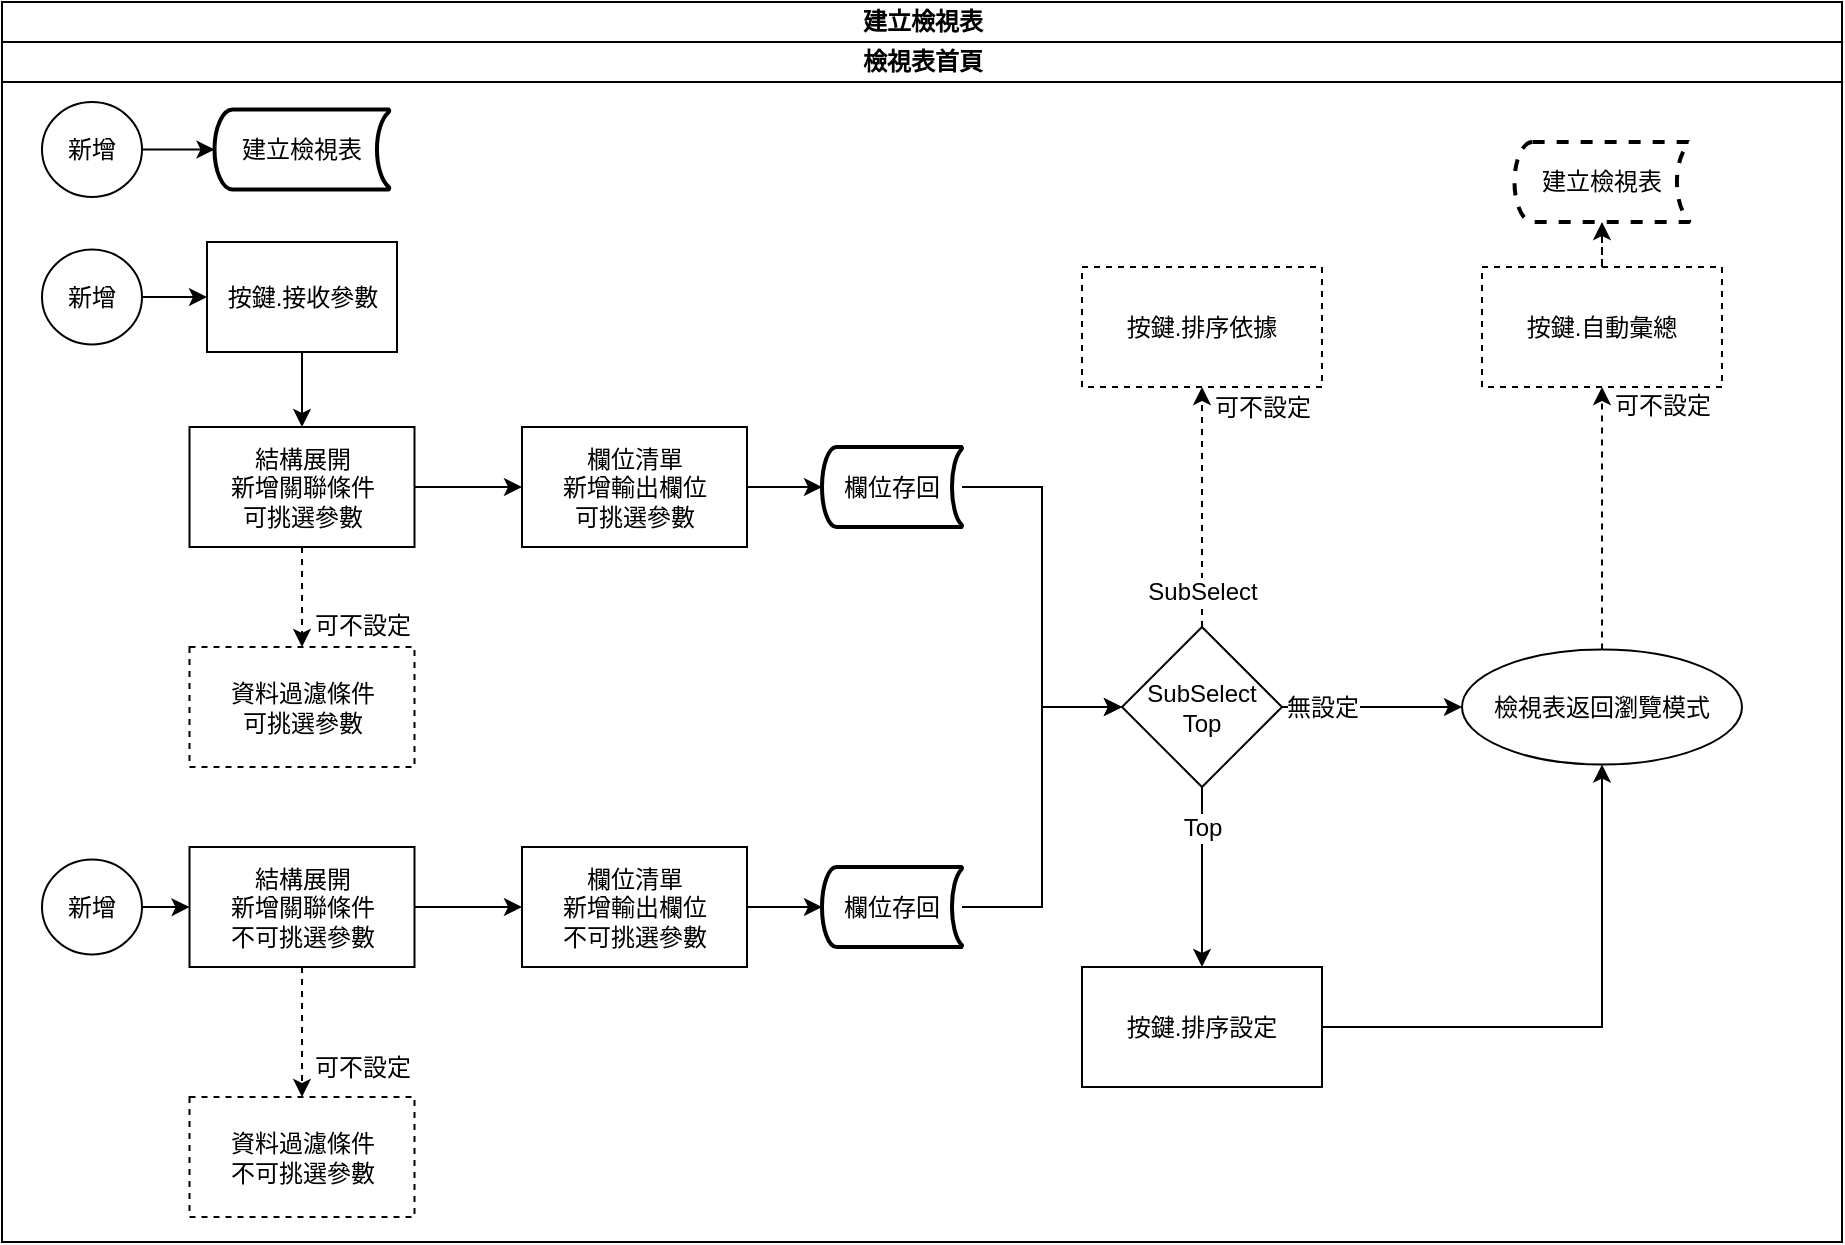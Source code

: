 <mxfile version="13.6.2" type="device" pages="3"><diagram name="Page-1" id="c7488fd3-1785-93aa-aadb-54a6760d102a"><mxGraphModel dx="1094" dy="1664" grid="1" gridSize="10" guides="1" tooltips="1" connect="1" arrows="1" fold="1" page="1" pageScale="1" pageWidth="1100" pageHeight="850" background="#ffffff" math="0" shadow="0"><root><mxCell id="0"/><mxCell id="1" parent="0"/><mxCell id="IkgDadgHUtl-bOGJqthO-1" value="建立檢視表" style="swimlane;html=1;childLayout=stackLayout;resizeParent=1;resizeParentMax=0;startSize=20;fontSize=12;" vertex="1" parent="1"><mxGeometry x="250" y="-240" width="920" height="620" as="geometry"/></mxCell><mxCell id="IkgDadgHUtl-bOGJqthO-5" value="檢視表首頁" style="swimlane;html=1;startSize=20;" vertex="1" parent="IkgDadgHUtl-bOGJqthO-1"><mxGeometry y="20" width="920" height="600" as="geometry"/></mxCell><mxCell id="IkgDadgHUtl-bOGJqthO-7" value="新增" style="ellipse;whiteSpace=wrap;html=1;" vertex="1" parent="IkgDadgHUtl-bOGJqthO-5"><mxGeometry x="20" y="103.75" width="50" height="47.5" as="geometry"/></mxCell><mxCell id="IkgDadgHUtl-bOGJqthO-10" value="" style="edgeStyle=orthogonalEdgeStyle;rounded=0;orthogonalLoop=1;jettySize=auto;html=1;fontSize=12;" edge="1" parent="IkgDadgHUtl-bOGJqthO-5" source="IkgDadgHUtl-bOGJqthO-7" target="IkgDadgHUtl-bOGJqthO-9"><mxGeometry relative="1" as="geometry"/></mxCell><mxCell id="IkgDadgHUtl-bOGJqthO-172" value="新增" style="ellipse;whiteSpace=wrap;html=1;" vertex="1" parent="IkgDadgHUtl-bOGJqthO-5"><mxGeometry x="20" y="30" width="50" height="47.5" as="geometry"/></mxCell><mxCell id="IkgDadgHUtl-bOGJqthO-43" value="&lt;span&gt;資料過濾條件&lt;br&gt;可挑選參數&lt;br&gt;&lt;/span&gt;" style="whiteSpace=wrap;html=1;dashed=1;" vertex="1" parent="IkgDadgHUtl-bOGJqthO-5"><mxGeometry x="93.75" y="302.5" width="112.5" height="60" as="geometry"/></mxCell><mxCell id="IkgDadgHUtl-bOGJqthO-9" value="按鍵.接收參數" style="whiteSpace=wrap;html=1;" vertex="1" parent="IkgDadgHUtl-bOGJqthO-5"><mxGeometry x="102.5" y="100" width="95" height="55" as="geometry"/></mxCell><mxCell id="IkgDadgHUtl-bOGJqthO-20" value="" style="edgeStyle=orthogonalEdgeStyle;rounded=0;orthogonalLoop=1;jettySize=auto;html=1;fontSize=12;entryX=0.5;entryY=0;entryDx=0;entryDy=0;" edge="1" parent="IkgDadgHUtl-bOGJqthO-5" source="IkgDadgHUtl-bOGJqthO-9" target="IkgDadgHUtl-bOGJqthO-21"><mxGeometry relative="1" as="geometry"><mxPoint x="150" y="192.5" as="targetPoint"/></mxGeometry></mxCell><mxCell id="IkgDadgHUtl-bOGJqthO-21" value="&lt;span&gt;結構展開&lt;/span&gt;&lt;br&gt;&lt;span&gt;新增關聯條件&lt;br&gt;可挑選參數&lt;br&gt;&lt;/span&gt;" style="whiteSpace=wrap;html=1;" vertex="1" parent="IkgDadgHUtl-bOGJqthO-5"><mxGeometry x="93.75" y="192.5" width="112.5" height="60" as="geometry"/></mxCell><mxCell id="IkgDadgHUtl-bOGJqthO-44" value="" style="edgeStyle=orthogonalEdgeStyle;rounded=0;orthogonalLoop=1;jettySize=auto;html=1;fontSize=12;dashed=1;" edge="1" parent="IkgDadgHUtl-bOGJqthO-5" source="IkgDadgHUtl-bOGJqthO-21" target="IkgDadgHUtl-bOGJqthO-43"><mxGeometry relative="1" as="geometry"/></mxCell><mxCell id="IkgDadgHUtl-bOGJqthO-45" value="可不設定" style="edgeLabel;html=1;align=center;verticalAlign=middle;resizable=0;points=[];fontSize=12;" vertex="1" connectable="0" parent="IkgDadgHUtl-bOGJqthO-44"><mxGeometry x="-0.373" relative="1" as="geometry"><mxPoint x="30" y="24" as="offset"/></mxGeometry></mxCell><mxCell id="IkgDadgHUtl-bOGJqthO-47" value="" style="edgeStyle=orthogonalEdgeStyle;rounded=0;orthogonalLoop=1;jettySize=auto;html=1;fontSize=12;" edge="1" parent="IkgDadgHUtl-bOGJqthO-5" source="IkgDadgHUtl-bOGJqthO-21" target="IkgDadgHUtl-bOGJqthO-46"><mxGeometry relative="1" as="geometry"/></mxCell><mxCell id="IkgDadgHUtl-bOGJqthO-64" value="&lt;span&gt;結構展開&lt;/span&gt;&lt;br&gt;&lt;span&gt;新增關聯條件&lt;br&gt;不可挑選參數&lt;br&gt;&lt;/span&gt;" style="whiteSpace=wrap;html=1;" vertex="1" parent="IkgDadgHUtl-bOGJqthO-5"><mxGeometry x="93.75" y="402.5" width="112.5" height="60" as="geometry"/></mxCell><mxCell id="IkgDadgHUtl-bOGJqthO-59" value="新增" style="ellipse;whiteSpace=wrap;html=1;" vertex="1" parent="IkgDadgHUtl-bOGJqthO-5"><mxGeometry x="20" y="408.75" width="50" height="47.5" as="geometry"/></mxCell><mxCell id="IkgDadgHUtl-bOGJqthO-61" value="&lt;span&gt;資料過濾條件&lt;br&gt;不可挑選參數&lt;br&gt;&lt;/span&gt;" style="whiteSpace=wrap;html=1;dashed=1;" vertex="1" parent="IkgDadgHUtl-bOGJqthO-5"><mxGeometry x="93.75" y="527.5" width="112.5" height="60" as="geometry"/></mxCell><mxCell id="IkgDadgHUtl-bOGJqthO-50" value="" style="edgeStyle=orthogonalEdgeStyle;rounded=0;orthogonalLoop=1;jettySize=auto;html=1;fontSize=12;entryX=0;entryY=0.5;entryDx=0;entryDy=0;entryPerimeter=0;" edge="1" parent="IkgDadgHUtl-bOGJqthO-5" source="IkgDadgHUtl-bOGJqthO-46" target="IkgDadgHUtl-bOGJqthO-48"><mxGeometry relative="1" as="geometry"><mxPoint x="410" y="222.5" as="targetPoint"/></mxGeometry></mxCell><mxCell id="IkgDadgHUtl-bOGJqthO-54" value="" style="edgeStyle=orthogonalEdgeStyle;rounded=0;orthogonalLoop=1;jettySize=auto;html=1;fontSize=12;entryX=0;entryY=0.5;entryDx=0;entryDy=0;" edge="1" parent="IkgDadgHUtl-bOGJqthO-5" source="IkgDadgHUtl-bOGJqthO-48" target="IkgDadgHUtl-bOGJqthO-53"><mxGeometry relative="1" as="geometry"/></mxCell><mxCell id="IkgDadgHUtl-bOGJqthO-71" value="" style="edgeStyle=orthogonalEdgeStyle;rounded=0;orthogonalLoop=1;jettySize=auto;html=1;fontSize=12;entryX=0;entryY=0.5;entryDx=0;entryDy=0;" edge="1" parent="IkgDadgHUtl-bOGJqthO-5" source="IkgDadgHUtl-bOGJqthO-70" target="IkgDadgHUtl-bOGJqthO-53"><mxGeometry relative="1" as="geometry"><mxPoint x="520" y="432.5" as="targetPoint"/></mxGeometry></mxCell><mxCell id="IkgDadgHUtl-bOGJqthO-69" value="" style="edgeStyle=orthogonalEdgeStyle;rounded=0;orthogonalLoop=1;jettySize=auto;html=1;fontSize=12;entryX=0;entryY=0.5;entryDx=0;entryDy=0;entryPerimeter=0;" edge="1" parent="IkgDadgHUtl-bOGJqthO-5" source="IkgDadgHUtl-bOGJqthO-68" target="IkgDadgHUtl-bOGJqthO-70"><mxGeometry relative="1" as="geometry"><mxPoint x="1080" y="222.5" as="targetPoint"/></mxGeometry></mxCell><mxCell id="IkgDadgHUtl-bOGJqthO-67" value="" style="edgeStyle=orthogonalEdgeStyle;rounded=0;orthogonalLoop=1;jettySize=auto;html=1;fontSize=12;" edge="1" parent="IkgDadgHUtl-bOGJqthO-5" source="IkgDadgHUtl-bOGJqthO-64" target="IkgDadgHUtl-bOGJqthO-68"><mxGeometry relative="1" as="geometry"/></mxCell><mxCell id="IkgDadgHUtl-bOGJqthO-60" value="" style="edgeStyle=orthogonalEdgeStyle;rounded=0;orthogonalLoop=1;jettySize=auto;html=1;fontSize=12;entryX=0;entryY=0.5;entryDx=0;entryDy=0;" edge="1" parent="IkgDadgHUtl-bOGJqthO-5" source="IkgDadgHUtl-bOGJqthO-59" target="IkgDadgHUtl-bOGJqthO-64"><mxGeometry relative="1" as="geometry"><mxPoint x="772.5" y="127.5" as="targetPoint"/></mxGeometry></mxCell><mxCell id="IkgDadgHUtl-bOGJqthO-65" value="" style="edgeStyle=orthogonalEdgeStyle;rounded=0;orthogonalLoop=1;jettySize=auto;html=1;fontSize=12;dashed=1;" edge="1" parent="IkgDadgHUtl-bOGJqthO-5" source="IkgDadgHUtl-bOGJqthO-64" target="IkgDadgHUtl-bOGJqthO-61"><mxGeometry relative="1" as="geometry"/></mxCell><mxCell id="IkgDadgHUtl-bOGJqthO-66" value="可不設定" style="edgeLabel;html=1;align=center;verticalAlign=middle;resizable=0;points=[];fontSize=12;" vertex="1" connectable="0" parent="IkgDadgHUtl-bOGJqthO-65"><mxGeometry x="-0.373" relative="1" as="geometry"><mxPoint x="30" y="30" as="offset"/></mxGeometry></mxCell><mxCell id="IkgDadgHUtl-bOGJqthO-122" value="" style="edgeStyle=orthogonalEdgeStyle;rounded=0;orthogonalLoop=1;jettySize=auto;html=1;fontSize=12;dashed=1;" edge="1" parent="IkgDadgHUtl-bOGJqthO-5" source="IkgDadgHUtl-bOGJqthO-53" target="IkgDadgHUtl-bOGJqthO-121"><mxGeometry relative="1" as="geometry"/></mxCell><mxCell id="IkgDadgHUtl-bOGJqthO-123" value="SubSelect" style="edgeLabel;html=1;align=center;verticalAlign=middle;resizable=0;points=[];fontSize=12;" vertex="1" connectable="0" parent="IkgDadgHUtl-bOGJqthO-122"><mxGeometry x="-0.7" relative="1" as="geometry"><mxPoint as="offset"/></mxGeometry></mxCell><mxCell id="IkgDadgHUtl-bOGJqthO-134" value="可不設定" style="edgeLabel;html=1;align=center;verticalAlign=middle;resizable=0;points=[];fontSize=12;" vertex="1" connectable="0" parent="IkgDadgHUtl-bOGJqthO-122"><mxGeometry x="0.667" y="-4" relative="1" as="geometry"><mxPoint x="26" y="-10" as="offset"/></mxGeometry></mxCell><mxCell id="IkgDadgHUtl-bOGJqthO-130" value="" style="edgeStyle=orthogonalEdgeStyle;rounded=0;orthogonalLoop=1;jettySize=auto;html=1;fontSize=12;entryX=0;entryY=0.5;entryDx=0;entryDy=0;" edge="1" parent="IkgDadgHUtl-bOGJqthO-5" source="IkgDadgHUtl-bOGJqthO-53" target="IkgDadgHUtl-bOGJqthO-114"><mxGeometry relative="1" as="geometry"><mxPoint x="700" y="338.5" as="targetPoint"/></mxGeometry></mxCell><mxCell id="IkgDadgHUtl-bOGJqthO-131" value="無設定" style="edgeLabel;html=1;align=center;verticalAlign=middle;resizable=0;points=[];fontSize=12;" vertex="1" connectable="0" parent="IkgDadgHUtl-bOGJqthO-130"><mxGeometry x="-0.673" y="-2" relative="1" as="geometry"><mxPoint x="5.14" y="-2" as="offset"/></mxGeometry></mxCell><mxCell id="IkgDadgHUtl-bOGJqthO-133" value="" style="edgeStyle=orthogonalEdgeStyle;rounded=0;orthogonalLoop=1;jettySize=auto;html=1;fontSize=12;dashed=1;" edge="1" parent="IkgDadgHUtl-bOGJqthO-5" source="IkgDadgHUtl-bOGJqthO-114" target="IkgDadgHUtl-bOGJqthO-132"><mxGeometry relative="1" as="geometry"/></mxCell><mxCell id="IkgDadgHUtl-bOGJqthO-135" value="可不設定" style="edgeLabel;html=1;align=center;verticalAlign=middle;resizable=0;points=[];fontSize=12;" vertex="1" connectable="0" parent="IkgDadgHUtl-bOGJqthO-133"><mxGeometry x="0.726" y="-3" relative="1" as="geometry"><mxPoint x="27" y="-8.25" as="offset"/></mxGeometry></mxCell><mxCell id="IkgDadgHUtl-bOGJqthO-173" value="建立檢視表" style="strokeWidth=2;html=1;shape=mxgraph.flowchart.stored_data;whiteSpace=wrap;fontSize=12;" vertex="1" parent="IkgDadgHUtl-bOGJqthO-5"><mxGeometry x="106.25" y="33.75" width="87.5" height="40" as="geometry"/></mxCell><mxCell id="IkgDadgHUtl-bOGJqthO-132" value="按鍵.自動彙總" style="whiteSpace=wrap;html=1;strokeWidth=1;dashed=1;" vertex="1" parent="IkgDadgHUtl-bOGJqthO-5"><mxGeometry x="740" y="112.5" width="120" height="60" as="geometry"/></mxCell><mxCell id="IkgDadgHUtl-bOGJqthO-114" value="檢視表返回瀏覽模式" style="ellipse;whiteSpace=wrap;html=1;align=center;newEdgeStyle={&quot;edgeStyle&quot;:&quot;entityRelationEdgeStyle&quot;,&quot;startArrow&quot;:&quot;none&quot;,&quot;endArrow&quot;:&quot;none&quot;,&quot;segment&quot;:10,&quot;curved&quot;:1};treeFolding=1;treeMoving=1;strokeWidth=1;fontSize=12;" vertex="1" parent="IkgDadgHUtl-bOGJqthO-5"><mxGeometry x="730" y="303.75" width="140" height="57.5" as="geometry"/></mxCell><mxCell id="IkgDadgHUtl-bOGJqthO-121" value="按鍵.排序依據" style="whiteSpace=wrap;html=1;strokeWidth=1;dashed=1;" vertex="1" parent="IkgDadgHUtl-bOGJqthO-5"><mxGeometry x="540" y="112.5" width="120" height="60" as="geometry"/></mxCell><mxCell id="IkgDadgHUtl-bOGJqthO-53" value="SubSelect&lt;br&gt;Top" style="rhombus;whiteSpace=wrap;html=1;strokeWidth=1;" vertex="1" parent="IkgDadgHUtl-bOGJqthO-5"><mxGeometry x="560" y="292.5" width="80" height="80" as="geometry"/></mxCell><mxCell id="IkgDadgHUtl-bOGJqthO-48" value="欄位存回" style="strokeWidth=2;html=1;shape=mxgraph.flowchart.stored_data;whiteSpace=wrap;fontSize=12;" vertex="1" parent="IkgDadgHUtl-bOGJqthO-5"><mxGeometry x="410" y="202.5" width="70" height="40" as="geometry"/></mxCell><mxCell id="IkgDadgHUtl-bOGJqthO-46" value="&lt;span&gt;欄位清單&lt;br&gt;新增輸出欄位&lt;br&gt;可挑選參數&lt;br&gt;&lt;/span&gt;" style="whiteSpace=wrap;html=1;" vertex="1" parent="IkgDadgHUtl-bOGJqthO-5"><mxGeometry x="260" y="192.5" width="112.5" height="60" as="geometry"/></mxCell><mxCell id="IkgDadgHUtl-bOGJqthO-68" value="&lt;span&gt;欄位清單&lt;br&gt;新增輸出欄位&lt;br&gt;不可挑選參數&lt;br&gt;&lt;/span&gt;" style="whiteSpace=wrap;html=1;" vertex="1" parent="IkgDadgHUtl-bOGJqthO-5"><mxGeometry x="260" y="402.5" width="112.5" height="60" as="geometry"/></mxCell><mxCell id="IkgDadgHUtl-bOGJqthO-70" value="欄位存回" style="strokeWidth=2;html=1;shape=mxgraph.flowchart.stored_data;whiteSpace=wrap;fontSize=12;" vertex="1" parent="IkgDadgHUtl-bOGJqthO-5"><mxGeometry x="410" y="412.5" width="70" height="40" as="geometry"/></mxCell><mxCell id="IkgDadgHUtl-bOGJqthO-175" value="" style="edgeStyle=orthogonalEdgeStyle;rounded=0;orthogonalLoop=1;jettySize=auto;html=1;fontSize=12;entryX=0;entryY=0.5;entryDx=0;entryDy=0;entryPerimeter=0;" edge="1" parent="IkgDadgHUtl-bOGJqthO-5" source="IkgDadgHUtl-bOGJqthO-172" target="IkgDadgHUtl-bOGJqthO-173"><mxGeometry relative="1" as="geometry"><mxPoint x="100" y="54" as="targetPoint"/></mxGeometry></mxCell><mxCell id="IkgDadgHUtl-bOGJqthO-180" value="" style="edgeStyle=orthogonalEdgeStyle;rounded=0;orthogonalLoop=1;jettySize=auto;html=1;fontSize=12;entryX=0.5;entryY=1;entryDx=0;entryDy=0;entryPerimeter=0;dashed=1;" edge="1" parent="IkgDadgHUtl-bOGJqthO-5" source="IkgDadgHUtl-bOGJqthO-132" target="IkgDadgHUtl-bOGJqthO-176"><mxGeometry relative="1" as="geometry"><mxPoint x="800" y="42.5" as="targetPoint"/></mxGeometry></mxCell><mxCell id="IkgDadgHUtl-bOGJqthO-176" value="建立檢視表" style="strokeWidth=2;html=1;shape=mxgraph.flowchart.stored_data;whiteSpace=wrap;fontSize=12;dashed=1;" vertex="1" parent="IkgDadgHUtl-bOGJqthO-5"><mxGeometry x="756.25" y="50" width="87.5" height="40" as="geometry"/></mxCell><mxCell id="IkgDadgHUtl-bOGJqthO-128" value="" style="edgeStyle=orthogonalEdgeStyle;rounded=0;orthogonalLoop=1;jettySize=auto;html=1;fontSize=12;entryX=0.5;entryY=1;entryDx=0;entryDy=0;" edge="1" parent="1" source="IkgDadgHUtl-bOGJqthO-124" target="IkgDadgHUtl-bOGJqthO-114"><mxGeometry relative="1" as="geometry"><mxPoint x="990" y="272.5" as="targetPoint"/></mxGeometry></mxCell><mxCell id="IkgDadgHUtl-bOGJqthO-124" value="按鍵.排序設定" style="whiteSpace=wrap;html=1;strokeWidth=1;" vertex="1" parent="1"><mxGeometry x="790" y="242.5" width="120" height="60" as="geometry"/></mxCell><mxCell id="IkgDadgHUtl-bOGJqthO-125" value="" style="edgeStyle=orthogonalEdgeStyle;rounded=0;orthogonalLoop=1;jettySize=auto;html=1;fontSize=12;" edge="1" parent="1" source="IkgDadgHUtl-bOGJqthO-53" target="IkgDadgHUtl-bOGJqthO-124"><mxGeometry relative="1" as="geometry"/></mxCell><mxCell id="IkgDadgHUtl-bOGJqthO-126" value="Top" style="edgeLabel;html=1;align=center;verticalAlign=middle;resizable=0;points=[];fontSize=12;" vertex="1" connectable="0" parent="IkgDadgHUtl-bOGJqthO-125"><mxGeometry x="-0.778" y="-1" relative="1" as="geometry"><mxPoint x="1" y="10" as="offset"/></mxGeometry></mxCell></root></mxGraphModel></diagram><diagram name="Copy of Page-1" id="rqEk7TEs0SILl3xn5KWA"><mxGraphModel dx="1094" dy="1664" grid="1" gridSize="10" guides="1" tooltips="1" connect="1" arrows="1" fold="1" page="1" pageScale="1" pageWidth="1100" pageHeight="850" background="#ffffff" math="0" shadow="0"><root><mxCell id="s8orCZ68Py7ZyjdmnD9f-0"/><mxCell id="s8orCZ68Py7ZyjdmnD9f-1" parent="s8orCZ68Py7ZyjdmnD9f-0"/><mxCell id="s8orCZ68Py7ZyjdmnD9f-2" value="建立檢視表" style="swimlane;html=1;childLayout=stackLayout;resizeParent=1;resizeParentMax=0;startSize=20;fontSize=12;" vertex="1" parent="s8orCZ68Py7ZyjdmnD9f-1"><mxGeometry x="60" y="-660" width="1030" height="600" as="geometry"/></mxCell><mxCell id="s8orCZ68Py7ZyjdmnD9f-3" value="檢視表首頁" style="swimlane;html=1;startSize=20;" vertex="1" parent="s8orCZ68Py7ZyjdmnD9f-2"><mxGeometry y="20" width="1030" height="580" as="geometry"/></mxCell><mxCell id="s8orCZ68Py7ZyjdmnD9f-5" value="" style="edgeStyle=orthogonalEdgeStyle;rounded=0;orthogonalLoop=1;jettySize=auto;html=1;fontSize=12;" edge="1" parent="s8orCZ68Py7ZyjdmnD9f-3" source="s8orCZ68Py7ZyjdmnD9f-4" target="s8orCZ68Py7ZyjdmnD9f-8"><mxGeometry relative="1" as="geometry"/></mxCell><mxCell id="s8orCZ68Py7ZyjdmnD9f-6" value="新增" style="ellipse;whiteSpace=wrap;html=1;" vertex="1" parent="s8orCZ68Py7ZyjdmnD9f-3"><mxGeometry x="20" y="30" width="50" height="47.5" as="geometry"/></mxCell><mxCell id="s8orCZ68Py7ZyjdmnD9f-9" value="" style="edgeStyle=orthogonalEdgeStyle;rounded=0;orthogonalLoop=1;jettySize=auto;html=1;fontSize=12;entryX=0;entryY=0.5;entryDx=0;entryDy=0;exitX=1;exitY=0.5;exitDx=0;exitDy=0;" edge="1" parent="s8orCZ68Py7ZyjdmnD9f-3" source="s8orCZ68Py7ZyjdmnD9f-48" target="s8orCZ68Py7ZyjdmnD9f-10"><mxGeometry relative="1" as="geometry"><mxPoint x="346" y="90" as="sourcePoint"/><mxPoint x="346.25" y="192.5" as="targetPoint"/></mxGeometry></mxCell><mxCell id="s8orCZ68Py7ZyjdmnD9f-52" value="有建立" style="edgeLabel;html=1;align=center;verticalAlign=middle;resizable=0;points=[];fontSize=12;" vertex="1" connectable="0" parent="s8orCZ68Py7ZyjdmnD9f-9"><mxGeometry x="-0.268" y="-4" relative="1" as="geometry"><mxPoint x="-4.23" y="-6.5" as="offset"/></mxGeometry></mxCell><mxCell id="s8orCZ68Py7ZyjdmnD9f-4" value="新增" style="ellipse;whiteSpace=wrap;html=1;" vertex="1" parent="s8orCZ68Py7ZyjdmnD9f-3"><mxGeometry x="20" y="115" width="50" height="47.5" as="geometry"/></mxCell><mxCell id="s8orCZ68Py7ZyjdmnD9f-8" value="按鍵.接收參數" style="whiteSpace=wrap;html=1;" vertex="1" parent="s8orCZ68Py7ZyjdmnD9f-3"><mxGeometry x="106.25" y="111.25" width="95" height="55" as="geometry"/></mxCell><mxCell id="s8orCZ68Py7ZyjdmnD9f-48" value="建立&lt;br&gt;接收參數" style="rhombus;whiteSpace=wrap;html=1;" vertex="1" parent="s8orCZ68Py7ZyjdmnD9f-3"><mxGeometry x="113.75" y="192.5" width="80" height="80" as="geometry"/></mxCell><mxCell id="s8orCZ68Py7ZyjdmnD9f-19" value="" style="edgeStyle=orthogonalEdgeStyle;rounded=0;orthogonalLoop=1;jettySize=auto;html=1;fontSize=12;entryX=0;entryY=0.5;entryDx=0;entryDy=0;" edge="1" parent="s8orCZ68Py7ZyjdmnD9f-3" source="s8orCZ68Py7ZyjdmnD9f-40" target="s8orCZ68Py7ZyjdmnD9f-36"><mxGeometry relative="1" as="geometry"><mxPoint x="676.25" y="432.5" as="targetPoint"/></mxGeometry></mxCell><mxCell id="s8orCZ68Py7ZyjdmnD9f-20" value="" style="edgeStyle=orthogonalEdgeStyle;rounded=0;orthogonalLoop=1;jettySize=auto;html=1;fontSize=12;entryX=0;entryY=0.5;entryDx=0;entryDy=0;entryPerimeter=0;" edge="1" parent="s8orCZ68Py7ZyjdmnD9f-3" source="s8orCZ68Py7ZyjdmnD9f-39" target="s8orCZ68Py7ZyjdmnD9f-40"><mxGeometry relative="1" as="geometry"><mxPoint x="1236.25" y="222.5" as="targetPoint"/></mxGeometry></mxCell><mxCell id="s8orCZ68Py7ZyjdmnD9f-21" value="" style="edgeStyle=orthogonalEdgeStyle;rounded=0;orthogonalLoop=1;jettySize=auto;html=1;fontSize=12;" edge="1" parent="s8orCZ68Py7ZyjdmnD9f-3" source="s8orCZ68Py7ZyjdmnD9f-14" target="s8orCZ68Py7ZyjdmnD9f-39"><mxGeometry relative="1" as="geometry"/></mxCell><mxCell id="s8orCZ68Py7ZyjdmnD9f-23" value="" style="edgeStyle=orthogonalEdgeStyle;rounded=0;orthogonalLoop=1;jettySize=auto;html=1;fontSize=12;dashed=1;" edge="1" parent="s8orCZ68Py7ZyjdmnD9f-3" source="s8orCZ68Py7ZyjdmnD9f-14" target="s8orCZ68Py7ZyjdmnD9f-16"><mxGeometry relative="1" as="geometry"/></mxCell><mxCell id="s8orCZ68Py7ZyjdmnD9f-24" value="可不設定" style="edgeLabel;html=1;align=center;verticalAlign=middle;resizable=0;points=[];fontSize=12;" vertex="1" connectable="0" parent="s8orCZ68Py7ZyjdmnD9f-23"><mxGeometry x="-0.373" relative="1" as="geometry"><mxPoint x="33.75" y="14.17" as="offset"/></mxGeometry></mxCell><mxCell id="s8orCZ68Py7ZyjdmnD9f-11" value="" style="edgeStyle=orthogonalEdgeStyle;rounded=0;orthogonalLoop=1;jettySize=auto;html=1;fontSize=12;dashed=1;" edge="1" parent="s8orCZ68Py7ZyjdmnD9f-3" source="s8orCZ68Py7ZyjdmnD9f-10" target="s8orCZ68Py7ZyjdmnD9f-7"><mxGeometry relative="1" as="geometry"/></mxCell><mxCell id="s8orCZ68Py7ZyjdmnD9f-12" value="可不設定" style="edgeLabel;html=1;align=center;verticalAlign=middle;resizable=0;points=[];fontSize=12;" vertex="1" connectable="0" parent="s8orCZ68Py7ZyjdmnD9f-11"><mxGeometry x="-0.373" relative="1" as="geometry"><mxPoint x="33.75" y="15" as="offset"/></mxGeometry></mxCell><mxCell id="s8orCZ68Py7ZyjdmnD9f-13" value="" style="edgeStyle=orthogonalEdgeStyle;rounded=0;orthogonalLoop=1;jettySize=auto;html=1;fontSize=12;" edge="1" parent="s8orCZ68Py7ZyjdmnD9f-3" source="s8orCZ68Py7ZyjdmnD9f-10" target="s8orCZ68Py7ZyjdmnD9f-38"><mxGeometry relative="1" as="geometry"/></mxCell><mxCell id="s8orCZ68Py7ZyjdmnD9f-17" value="" style="edgeStyle=orthogonalEdgeStyle;rounded=0;orthogonalLoop=1;jettySize=auto;html=1;fontSize=12;entryX=0;entryY=0.5;entryDx=0;entryDy=0;entryPerimeter=0;" edge="1" parent="s8orCZ68Py7ZyjdmnD9f-3" source="s8orCZ68Py7ZyjdmnD9f-38" target="s8orCZ68Py7ZyjdmnD9f-40"><mxGeometry relative="1" as="geometry"><mxPoint x="566.25" y="232.5" as="targetPoint"/></mxGeometry></mxCell><mxCell id="s8orCZ68Py7ZyjdmnD9f-10" value="&lt;span&gt;結構展開&lt;/span&gt;&lt;br&gt;&lt;span&gt;新增關聯條件&lt;br&gt;可挑選參數&lt;br&gt;&lt;/span&gt;" style="whiteSpace=wrap;html=1;" vertex="1" parent="s8orCZ68Py7ZyjdmnD9f-3"><mxGeometry x="250" y="202.5" width="112.5" height="60" as="geometry"/></mxCell><mxCell id="s8orCZ68Py7ZyjdmnD9f-16" value="&lt;span&gt;資料過濾條件&lt;br&gt;不可挑選參數&lt;br&gt;&lt;/span&gt;" style="whiteSpace=wrap;html=1;dashed=1;" vertex="1" parent="s8orCZ68Py7ZyjdmnD9f-3"><mxGeometry x="250" y="500" width="112.5" height="60" as="geometry"/></mxCell><mxCell id="s8orCZ68Py7ZyjdmnD9f-7" value="&lt;span&gt;資料過濾條件&lt;br&gt;可挑選參數&lt;br&gt;&lt;/span&gt;" style="whiteSpace=wrap;html=1;dashed=1;" vertex="1" parent="s8orCZ68Py7ZyjdmnD9f-3"><mxGeometry x="250" y="302.5" width="112.5" height="60" as="geometry"/></mxCell><mxCell id="s8orCZ68Py7ZyjdmnD9f-40" value="欄位存回" style="strokeWidth=2;html=1;shape=mxgraph.flowchart.stored_data;whiteSpace=wrap;fontSize=12;" vertex="1" parent="s8orCZ68Py7ZyjdmnD9f-3"><mxGeometry x="590" y="322.5" width="70" height="40" as="geometry"/></mxCell><mxCell id="s8orCZ68Py7ZyjdmnD9f-44" value="" style="edgeStyle=orthogonalEdgeStyle;rounded=0;orthogonalLoop=1;jettySize=auto;html=1;fontSize=12;entryX=0.5;entryY=1;entryDx=0;entryDy=0;" edge="1" parent="s8orCZ68Py7ZyjdmnD9f-3" source="s8orCZ68Py7ZyjdmnD9f-45" target="s8orCZ68Py7ZyjdmnD9f-34"><mxGeometry relative="1" as="geometry"><mxPoint x="1060" y="912.5" as="targetPoint"/></mxGeometry></mxCell><mxCell id="s8orCZ68Py7ZyjdmnD9f-46" value="" style="edgeStyle=orthogonalEdgeStyle;rounded=0;orthogonalLoop=1;jettySize=auto;html=1;fontSize=12;" edge="1" parent="s8orCZ68Py7ZyjdmnD9f-3" source="s8orCZ68Py7ZyjdmnD9f-36" target="s8orCZ68Py7ZyjdmnD9f-45"><mxGeometry relative="1" as="geometry"/></mxCell><mxCell id="s8orCZ68Py7ZyjdmnD9f-47" value="Top" style="edgeLabel;html=1;align=center;verticalAlign=middle;resizable=0;points=[];fontSize=12;" vertex="1" connectable="0" parent="s8orCZ68Py7ZyjdmnD9f-46"><mxGeometry x="-0.778" y="-1" relative="1" as="geometry"><mxPoint x="1" y="10" as="offset"/></mxGeometry></mxCell><mxCell id="s8orCZ68Py7ZyjdmnD9f-25" value="" style="edgeStyle=orthogonalEdgeStyle;rounded=0;orthogonalLoop=1;jettySize=auto;html=1;fontSize=12;dashed=1;" edge="1" parent="s8orCZ68Py7ZyjdmnD9f-3" source="s8orCZ68Py7ZyjdmnD9f-36" target="s8orCZ68Py7ZyjdmnD9f-35"><mxGeometry relative="1" as="geometry"/></mxCell><mxCell id="s8orCZ68Py7ZyjdmnD9f-26" value="SubSelect" style="edgeLabel;html=1;align=center;verticalAlign=middle;resizable=0;points=[];fontSize=12;" vertex="1" connectable="0" parent="s8orCZ68Py7ZyjdmnD9f-25"><mxGeometry x="-0.7" relative="1" as="geometry"><mxPoint as="offset"/></mxGeometry></mxCell><mxCell id="s8orCZ68Py7ZyjdmnD9f-27" value="可不設定" style="edgeLabel;html=1;align=center;verticalAlign=middle;resizable=0;points=[];fontSize=12;" vertex="1" connectable="0" parent="s8orCZ68Py7ZyjdmnD9f-25"><mxGeometry x="0.667" y="-4" relative="1" as="geometry"><mxPoint x="26" y="-10" as="offset"/></mxGeometry></mxCell><mxCell id="s8orCZ68Py7ZyjdmnD9f-28" value="" style="edgeStyle=orthogonalEdgeStyle;rounded=0;orthogonalLoop=1;jettySize=auto;html=1;fontSize=12;entryX=0;entryY=0.5;entryDx=0;entryDy=0;" edge="1" parent="s8orCZ68Py7ZyjdmnD9f-3" source="s8orCZ68Py7ZyjdmnD9f-36" target="s8orCZ68Py7ZyjdmnD9f-34"><mxGeometry relative="1" as="geometry"><mxPoint x="830" y="348.5" as="targetPoint"/></mxGeometry></mxCell><mxCell id="s8orCZ68Py7ZyjdmnD9f-29" value="無設定" style="edgeLabel;html=1;align=center;verticalAlign=middle;resizable=0;points=[];fontSize=12;" vertex="1" connectable="0" parent="s8orCZ68Py7ZyjdmnD9f-28"><mxGeometry x="-0.673" y="-2" relative="1" as="geometry"><mxPoint x="5.14" y="-2" as="offset"/></mxGeometry></mxCell><mxCell id="s8orCZ68Py7ZyjdmnD9f-30" value="" style="edgeStyle=orthogonalEdgeStyle;rounded=0;orthogonalLoop=1;jettySize=auto;html=1;fontSize=12;dashed=1;" edge="1" parent="s8orCZ68Py7ZyjdmnD9f-3" source="s8orCZ68Py7ZyjdmnD9f-34" target="s8orCZ68Py7ZyjdmnD9f-33"><mxGeometry relative="1" as="geometry"/></mxCell><mxCell id="s8orCZ68Py7ZyjdmnD9f-31" value="可不設定" style="edgeLabel;html=1;align=center;verticalAlign=middle;resizable=0;points=[];fontSize=12;" vertex="1" connectable="0" parent="s8orCZ68Py7ZyjdmnD9f-30"><mxGeometry x="0.726" y="-3" relative="1" as="geometry"><mxPoint x="27" y="-8.25" as="offset"/></mxGeometry></mxCell><mxCell id="s8orCZ68Py7ZyjdmnD9f-36" value="SubSelect&lt;br&gt;Top" style="rhombus;whiteSpace=wrap;html=1;strokeWidth=1;" vertex="1" parent="s8orCZ68Py7ZyjdmnD9f-3"><mxGeometry x="690" y="302.5" width="80" height="80" as="geometry"/></mxCell><mxCell id="s8orCZ68Py7ZyjdmnD9f-42" value="" style="edgeStyle=orthogonalEdgeStyle;rounded=0;orthogonalLoop=1;jettySize=auto;html=1;fontSize=12;entryX=0.5;entryY=1;entryDx=0;entryDy=0;entryPerimeter=0;dashed=1;" edge="1" parent="s8orCZ68Py7ZyjdmnD9f-3" source="s8orCZ68Py7ZyjdmnD9f-33" target="s8orCZ68Py7ZyjdmnD9f-43"><mxGeometry relative="1" as="geometry"><mxPoint x="930" y="127.5" as="targetPoint"/></mxGeometry></mxCell><mxCell id="s8orCZ68Py7ZyjdmnD9f-35" value="按鍵.排序依據" style="whiteSpace=wrap;html=1;strokeWidth=1;dashed=1;" vertex="1" parent="s8orCZ68Py7ZyjdmnD9f-3"><mxGeometry x="670" y="150" width="120" height="60" as="geometry"/></mxCell><mxCell id="s8orCZ68Py7ZyjdmnD9f-45" value="按鍵.排序設定" style="whiteSpace=wrap;html=1;strokeWidth=1;" vertex="1" parent="s8orCZ68Py7ZyjdmnD9f-3"><mxGeometry x="670" y="450" width="120" height="60" as="geometry"/></mxCell><mxCell id="s8orCZ68Py7ZyjdmnD9f-33" value="按鍵.自動彙總" style="whiteSpace=wrap;html=1;strokeWidth=1;dashed=1;" vertex="1" parent="s8orCZ68Py7ZyjdmnD9f-3"><mxGeometry x="870" y="150" width="120" height="60" as="geometry"/></mxCell><mxCell id="s8orCZ68Py7ZyjdmnD9f-43" value="建立檢視表" style="strokeWidth=2;html=1;shape=mxgraph.flowchart.stored_data;whiteSpace=wrap;fontSize=12;dashed=1;" vertex="1" parent="s8orCZ68Py7ZyjdmnD9f-3"><mxGeometry x="886.25" y="77.5" width="87.5" height="40" as="geometry"/></mxCell><mxCell id="s8orCZ68Py7ZyjdmnD9f-34" value="檢視表返回瀏覽模式" style="ellipse;whiteSpace=wrap;html=1;align=center;newEdgeStyle={&quot;edgeStyle&quot;:&quot;entityRelationEdgeStyle&quot;,&quot;startArrow&quot;:&quot;none&quot;,&quot;endArrow&quot;:&quot;none&quot;,&quot;segment&quot;:10,&quot;curved&quot;:1};treeFolding=1;treeMoving=1;strokeWidth=1;fontSize=12;" vertex="1" parent="s8orCZ68Py7ZyjdmnD9f-3"><mxGeometry x="860" y="313.75" width="140" height="57.5" as="geometry"/></mxCell><mxCell id="s8orCZ68Py7ZyjdmnD9f-38" value="&lt;span&gt;欄位清單&lt;br&gt;新增輸出欄位&lt;br&gt;可挑選參數&lt;br&gt;&lt;/span&gt;" style="whiteSpace=wrap;html=1;" vertex="1" parent="s8orCZ68Py7ZyjdmnD9f-3"><mxGeometry x="416.25" y="202.5" width="112.5" height="60" as="geometry"/></mxCell><mxCell id="s8orCZ68Py7ZyjdmnD9f-39" value="&lt;span&gt;欄位清單&lt;br&gt;新增輸出欄位&lt;br&gt;不可挑選參數&lt;br&gt;&lt;/span&gt;" style="whiteSpace=wrap;html=1;" vertex="1" parent="s8orCZ68Py7ZyjdmnD9f-3"><mxGeometry x="416.25" y="402.5" width="112.5" height="60" as="geometry"/></mxCell><mxCell id="s8orCZ68Py7ZyjdmnD9f-14" value="&lt;span&gt;結構展開&lt;/span&gt;&lt;br&gt;&lt;span&gt;新增關聯條件&lt;br&gt;不可挑選參數&lt;br&gt;&lt;/span&gt;" style="whiteSpace=wrap;html=1;" vertex="1" parent="s8orCZ68Py7ZyjdmnD9f-3"><mxGeometry x="250" y="402.5" width="112.5" height="60" as="geometry"/></mxCell><mxCell id="s8orCZ68Py7ZyjdmnD9f-32" value="建立檢視表" style="strokeWidth=2;html=1;shape=mxgraph.flowchart.stored_data;whiteSpace=wrap;fontSize=12;" vertex="1" parent="s8orCZ68Py7ZyjdmnD9f-3"><mxGeometry x="106.25" y="33.75" width="87.5" height="40" as="geometry"/></mxCell><mxCell id="s8orCZ68Py7ZyjdmnD9f-41" value="" style="edgeStyle=orthogonalEdgeStyle;rounded=0;orthogonalLoop=1;jettySize=auto;html=1;fontSize=12;entryX=0;entryY=0.5;entryDx=0;entryDy=0;entryPerimeter=0;" edge="1" parent="s8orCZ68Py7ZyjdmnD9f-3" source="s8orCZ68Py7ZyjdmnD9f-6" target="s8orCZ68Py7ZyjdmnD9f-32"><mxGeometry relative="1" as="geometry"><mxPoint x="100" y="54" as="targetPoint"/></mxGeometry></mxCell><mxCell id="s8orCZ68Py7ZyjdmnD9f-49" value="" style="edgeStyle=orthogonalEdgeStyle;rounded=0;orthogonalLoop=1;jettySize=auto;html=1;fontSize=12;" edge="1" parent="s8orCZ68Py7ZyjdmnD9f-3" source="s8orCZ68Py7ZyjdmnD9f-8" target="s8orCZ68Py7ZyjdmnD9f-48"><mxGeometry relative="1" as="geometry"/></mxCell><mxCell id="s8orCZ68Py7ZyjdmnD9f-51" value="" style="edgeStyle=orthogonalEdgeStyle;rounded=0;orthogonalLoop=1;jettySize=auto;html=1;fontSize=12;entryX=0;entryY=0.5;entryDx=0;entryDy=0;" edge="1" parent="s8orCZ68Py7ZyjdmnD9f-3" source="s8orCZ68Py7ZyjdmnD9f-48" target="s8orCZ68Py7ZyjdmnD9f-14"><mxGeometry relative="1" as="geometry"><mxPoint x="153.75" y="362.5" as="targetPoint"/><Array as="points"><mxPoint x="154" y="433"/></Array></mxGeometry></mxCell><mxCell id="s8orCZ68Py7ZyjdmnD9f-53" value="無建立" style="edgeLabel;html=1;align=center;verticalAlign=middle;resizable=0;points=[];fontSize=12;" vertex="1" connectable="0" parent="s8orCZ68Py7ZyjdmnD9f-51"><mxGeometry x="-0.881" y="-2" relative="1" as="geometry"><mxPoint x="1.95" y="-10.45" as="offset"/></mxGeometry></mxCell></root></mxGraphModel></diagram><diagram name="Copy of Copy of Page-1" id="uaNXZMfFSUZlhInkGUCF"><mxGraphModel dx="1094" dy="1664" grid="1" gridSize="10" guides="1" tooltips="1" connect="1" arrows="1" fold="1" page="1" pageScale="1" pageWidth="1100" pageHeight="850" background="#ffffff" math="0" shadow="0"><root><mxCell id="hrwefGziba0tCaOEy0V7-0"/><mxCell id="hrwefGziba0tCaOEy0V7-1" parent="hrwefGziba0tCaOEy0V7-0"/><mxCell id="hrwefGziba0tCaOEy0V7-2" value="建立檢視表" style="swimlane;html=1;childLayout=stackLayout;resizeParent=1;resizeParentMax=0;startSize=20;fontSize=12;" vertex="1" parent="hrwefGziba0tCaOEy0V7-1"><mxGeometry x="60" y="-660" width="890" height="520" as="geometry"/></mxCell><mxCell id="hrwefGziba0tCaOEy0V7-3" value="檢視表首頁" style="swimlane;html=1;startSize=20;" vertex="1" parent="hrwefGziba0tCaOEy0V7-2"><mxGeometry y="20" width="890" height="500" as="geometry"/></mxCell><mxCell id="hrwefGziba0tCaOEy0V7-4" value="" style="edgeStyle=orthogonalEdgeStyle;rounded=0;orthogonalLoop=1;jettySize=auto;html=1;fontSize=12;dashed=1;" edge="1" parent="hrwefGziba0tCaOEy0V7-3" source="hrwefGziba0tCaOEy0V7-8" target="hrwefGziba0tCaOEy0V7-9"><mxGeometry relative="1" as="geometry"/></mxCell><mxCell id="hrwefGziba0tCaOEy0V7-5" value="新增" style="ellipse;whiteSpace=wrap;html=1;" vertex="1" parent="hrwefGziba0tCaOEy0V7-3"><mxGeometry x="20" y="30" width="50" height="47.5" as="geometry"/></mxCell><mxCell id="hrwefGziba0tCaOEy0V7-8" value="編輯" style="ellipse;whiteSpace=wrap;html=1;strokeWidth=2;" vertex="1" parent="hrwefGziba0tCaOEy0V7-3"><mxGeometry x="20" y="115" width="50" height="47.5" as="geometry"/></mxCell><mxCell id="hrwefGziba0tCaOEy0V7-61" value="可挑選接收參數" style="whiteSpace=wrap;html=1;" vertex="1" parent="hrwefGziba0tCaOEy0V7-3"><mxGeometry x="50" y="405" width="110" height="50" as="geometry"/></mxCell><mxCell id="hrwefGziba0tCaOEy0V7-11" value="" style="edgeStyle=orthogonalEdgeStyle;rounded=0;orthogonalLoop=1;jettySize=auto;html=1;fontSize=12;entryX=0;entryY=0.5;entryDx=0;entryDy=0;" edge="1" parent="hrwefGziba0tCaOEy0V7-3" source="hrwefGziba0tCaOEy0V7-23" target="hrwefGziba0tCaOEy0V7-34"><mxGeometry relative="1" as="geometry"><mxPoint x="678" y="496" as="targetPoint"/></mxGeometry></mxCell><mxCell id="hrwefGziba0tCaOEy0V7-16" value="" style="edgeStyle=orthogonalEdgeStyle;rounded=0;orthogonalLoop=1;jettySize=auto;html=1;fontSize=12;dashed=1;" edge="1" parent="hrwefGziba0tCaOEy0V7-3" source="hrwefGziba0tCaOEy0V7-20" target="hrwefGziba0tCaOEy0V7-22"><mxGeometry relative="1" as="geometry"/></mxCell><mxCell id="hrwefGziba0tCaOEy0V7-17" value="可不設定" style="edgeLabel;html=1;align=center;verticalAlign=middle;resizable=0;points=[];fontSize=12;" vertex="1" connectable="0" parent="hrwefGziba0tCaOEy0V7-16"><mxGeometry x="-0.373" relative="1" as="geometry"><mxPoint x="29.45" y="1" as="offset"/></mxGeometry></mxCell><mxCell id="hrwefGziba0tCaOEy0V7-19" value="" style="edgeStyle=orthogonalEdgeStyle;rounded=0;orthogonalLoop=1;jettySize=auto;html=1;fontSize=12;entryX=0;entryY=0.5;entryDx=0;entryDy=0;entryPerimeter=0;" edge="1" parent="hrwefGziba0tCaOEy0V7-3" source="hrwefGziba0tCaOEy0V7-41" target="hrwefGziba0tCaOEy0V7-23"><mxGeometry relative="1" as="geometry"><mxPoint x="568" y="296" as="targetPoint"/></mxGeometry></mxCell><mxCell id="hrwefGziba0tCaOEy0V7-20" value="&lt;span&gt;結構展開&lt;/span&gt;&lt;br&gt;&lt;span&gt;新增關聯條件&lt;br&gt;&lt;/span&gt;" style="whiteSpace=wrap;html=1;strokeWidth=2;" vertex="1" parent="hrwefGziba0tCaOEy0V7-3"><mxGeometry x="108" y="266" width="112.5" height="60" as="geometry"/></mxCell><mxCell id="hrwefGziba0tCaOEy0V7-27" value="" style="edgeStyle=orthogonalEdgeStyle;rounded=0;orthogonalLoop=1;jettySize=auto;html=1;fontSize=12;dashed=1;" edge="1" parent="hrwefGziba0tCaOEy0V7-3" source="hrwefGziba0tCaOEy0V7-34" target="hrwefGziba0tCaOEy0V7-36"><mxGeometry relative="1" as="geometry"/></mxCell><mxCell id="hrwefGziba0tCaOEy0V7-28" value="SubSelect" style="edgeLabel;html=1;align=center;verticalAlign=middle;resizable=0;points=[];fontSize=12;" vertex="1" connectable="0" parent="hrwefGziba0tCaOEy0V7-27"><mxGeometry x="-0.7" relative="1" as="geometry"><mxPoint as="offset"/></mxGeometry></mxCell><mxCell id="hrwefGziba0tCaOEy0V7-29" value="可不設定" style="edgeLabel;html=1;align=center;verticalAlign=middle;resizable=0;points=[];fontSize=12;" vertex="1" connectable="0" parent="hrwefGziba0tCaOEy0V7-27"><mxGeometry x="0.667" y="-4" relative="1" as="geometry"><mxPoint x="26" y="1.5" as="offset"/></mxGeometry></mxCell><mxCell id="hrwefGziba0tCaOEy0V7-32" value="" style="edgeStyle=orthogonalEdgeStyle;rounded=0;orthogonalLoop=1;jettySize=auto;html=1;fontSize=12;dashed=1;" edge="1" parent="hrwefGziba0tCaOEy0V7-3" source="hrwefGziba0tCaOEy0V7-40" target="hrwefGziba0tCaOEy0V7-38"><mxGeometry relative="1" as="geometry"/></mxCell><mxCell id="hrwefGziba0tCaOEy0V7-33" value="可不設定" style="edgeLabel;html=1;align=center;verticalAlign=middle;resizable=0;points=[];fontSize=12;" vertex="1" connectable="0" parent="hrwefGziba0tCaOEy0V7-32"><mxGeometry x="0.726" y="-3" relative="1" as="geometry"><mxPoint x="27" y="4.75" as="offset"/></mxGeometry></mxCell><mxCell id="hrwefGziba0tCaOEy0V7-24" value="" style="edgeStyle=orthogonalEdgeStyle;rounded=0;orthogonalLoop=1;jettySize=auto;html=1;fontSize=12;entryX=0.5;entryY=1;entryDx=0;entryDy=0;" edge="1" parent="hrwefGziba0tCaOEy0V7-3" source="hrwefGziba0tCaOEy0V7-37" target="hrwefGziba0tCaOEy0V7-40"><mxGeometry relative="1" as="geometry"><mxPoint x="1061.75" y="976" as="targetPoint"/></mxGeometry></mxCell><mxCell id="hrwefGziba0tCaOEy0V7-25" value="" style="edgeStyle=orthogonalEdgeStyle;rounded=0;orthogonalLoop=1;jettySize=auto;html=1;fontSize=12;" edge="1" parent="hrwefGziba0tCaOEy0V7-3" source="hrwefGziba0tCaOEy0V7-34" target="hrwefGziba0tCaOEy0V7-37"><mxGeometry relative="1" as="geometry"/></mxCell><mxCell id="hrwefGziba0tCaOEy0V7-26" value="Top" style="edgeLabel;html=1;align=center;verticalAlign=middle;resizable=0;points=[];fontSize=12;" vertex="1" connectable="0" parent="hrwefGziba0tCaOEy0V7-25"><mxGeometry x="-0.778" y="-1" relative="1" as="geometry"><mxPoint x="1" y="10" as="offset"/></mxGeometry></mxCell><mxCell id="hrwefGziba0tCaOEy0V7-30" value="" style="edgeStyle=orthogonalEdgeStyle;rounded=0;orthogonalLoop=1;jettySize=auto;html=1;fontSize=12;entryX=0;entryY=0.5;entryDx=0;entryDy=0;" edge="1" parent="hrwefGziba0tCaOEy0V7-3" source="hrwefGziba0tCaOEy0V7-34" target="hrwefGziba0tCaOEy0V7-40"><mxGeometry relative="1" as="geometry"><mxPoint x="831.75" y="412" as="targetPoint"/></mxGeometry></mxCell><mxCell id="hrwefGziba0tCaOEy0V7-31" value="無設定" style="edgeLabel;html=1;align=center;verticalAlign=middle;resizable=0;points=[];fontSize=12;" vertex="1" connectable="0" parent="hrwefGziba0tCaOEy0V7-30"><mxGeometry x="-0.673" y="-2" relative="1" as="geometry"><mxPoint x="5.14" y="-2" as="offset"/></mxGeometry></mxCell><mxCell id="hrwefGziba0tCaOEy0V7-52" value="" style="edgeStyle=orthogonalEdgeStyle;rounded=0;orthogonalLoop=1;jettySize=auto;html=1;fontSize=12;entryX=0;entryY=0.5;entryDx=0;entryDy=0;" edge="1" parent="hrwefGziba0tCaOEy0V7-3" source="hrwefGziba0tCaOEy0V7-20" target="hrwefGziba0tCaOEy0V7-41"><mxGeometry relative="1" as="geometry"><mxPoint x="296.75" y="296" as="targetPoint"/></mxGeometry></mxCell><mxCell id="hrwefGziba0tCaOEy0V7-22" value="&lt;span&gt;資料過濾條件&lt;br&gt;&lt;/span&gt;" style="whiteSpace=wrap;html=1;dashed=1;" vertex="1" parent="hrwefGziba0tCaOEy0V7-3"><mxGeometry x="108" y="180" width="112.5" height="60" as="geometry"/></mxCell><mxCell id="hrwefGziba0tCaOEy0V7-71" value="可不設定" style="text;html=1;align=center;verticalAlign=middle;resizable=0;points=[];autosize=1;fontSize=12;" vertex="1" parent="hrwefGziba0tCaOEy0V7-3"><mxGeometry x="70" y="120" width="60" height="20" as="geometry"/></mxCell><mxCell id="hrwefGziba0tCaOEy0V7-9" value="按鍵.接收參數" style="whiteSpace=wrap;html=1;dashed=1;" vertex="1" parent="hrwefGziba0tCaOEy0V7-3"><mxGeometry x="130" y="111.25" width="113.75" height="55" as="geometry"/></mxCell><mxCell id="hrwefGziba0tCaOEy0V7-57" value="&lt;span&gt;接收參數&lt;/span&gt;" style="rhombus;whiteSpace=wrap;html=1;" vertex="1" parent="hrwefGziba0tCaOEy0V7-3"><mxGeometry x="209.995" y="390" width="80" height="80" as="geometry"/></mxCell><mxCell id="hrwefGziba0tCaOEy0V7-63" value="不可挑選接收參數" style="whiteSpace=wrap;html=1;" vertex="1" parent="hrwefGziba0tCaOEy0V7-3"><mxGeometry x="340" y="405" width="110" height="50" as="geometry"/></mxCell><mxCell id="hrwefGziba0tCaOEy0V7-40" value="檢視表返回瀏覽模式" style="ellipse;whiteSpace=wrap;html=1;align=center;newEdgeStyle={&quot;edgeStyle&quot;:&quot;entityRelationEdgeStyle&quot;,&quot;startArrow&quot;:&quot;none&quot;,&quot;endArrow&quot;:&quot;none&quot;,&quot;segment&quot;:10,&quot;curved&quot;:1};treeFolding=1;treeMoving=1;strokeWidth=2;fontSize=12;" vertex="1" parent="hrwefGziba0tCaOEy0V7-3"><mxGeometry x="731.75" y="267.25" width="140" height="57.5" as="geometry"/></mxCell><mxCell id="hrwefGziba0tCaOEy0V7-37" value="按鍵.排序設定" style="whiteSpace=wrap;html=1;strokeWidth=2;" vertex="1" parent="hrwefGziba0tCaOEy0V7-3"><mxGeometry x="531.75" y="373.5" width="120" height="60" as="geometry"/></mxCell><mxCell id="hrwefGziba0tCaOEy0V7-34" value="SubSelect&lt;br&gt;Top" style="rhombus;whiteSpace=wrap;html=1;strokeWidth=2;" vertex="1" parent="hrwefGziba0tCaOEy0V7-3"><mxGeometry x="551.75" y="256" width="80" height="80" as="geometry"/></mxCell><mxCell id="hrwefGziba0tCaOEy0V7-23" value="欄位存回" style="strokeWidth=2;html=1;shape=mxgraph.flowchart.stored_data;whiteSpace=wrap;fontSize=12;" vertex="1" parent="hrwefGziba0tCaOEy0V7-3"><mxGeometry x="431.75" y="276" width="70" height="40" as="geometry"/></mxCell><mxCell id="hrwefGziba0tCaOEy0V7-41" value="&lt;span&gt;欄位清單&lt;br&gt;新增輸出欄位&lt;br&gt;&lt;/span&gt;" style="whiteSpace=wrap;html=1;strokeWidth=2;" vertex="1" parent="hrwefGziba0tCaOEy0V7-3"><mxGeometry x="271.75" y="266" width="112.5" height="60" as="geometry"/></mxCell><mxCell id="hrwefGziba0tCaOEy0V7-44" value="建立檢視表" style="strokeWidth=2;html=1;shape=mxgraph.flowchart.stored_data;whiteSpace=wrap;fontSize=12;" vertex="1" parent="hrwefGziba0tCaOEy0V7-3"><mxGeometry x="106.25" y="33.75" width="87.5" height="40" as="geometry"/></mxCell><mxCell id="hrwefGziba0tCaOEy0V7-45" value="" style="edgeStyle=orthogonalEdgeStyle;rounded=0;orthogonalLoop=1;jettySize=auto;html=1;fontSize=12;entryX=0;entryY=0.5;entryDx=0;entryDy=0;entryPerimeter=0;" edge="1" parent="hrwefGziba0tCaOEy0V7-3" source="hrwefGziba0tCaOEy0V7-5" target="hrwefGziba0tCaOEy0V7-44"><mxGeometry relative="1" as="geometry"><mxPoint x="100" y="54" as="targetPoint"/></mxGeometry></mxCell><mxCell id="hrwefGziba0tCaOEy0V7-50" value="" style="edgeStyle=orthogonalEdgeStyle;rounded=0;orthogonalLoop=1;jettySize=auto;html=1;fontSize=12;entryX=0;entryY=0.5;entryDx=0;entryDy=0;" edge="1" parent="hrwefGziba0tCaOEy0V7-3" source="hrwefGziba0tCaOEy0V7-8" target="hrwefGziba0tCaOEy0V7-20"><mxGeometry relative="1" as="geometry"><mxPoint x="45" y="236.25" as="targetPoint"/><Array as="points"><mxPoint x="45" y="296"/></Array></mxGeometry></mxCell><mxCell id="hrwefGziba0tCaOEy0V7-35" value="" style="edgeStyle=orthogonalEdgeStyle;rounded=0;orthogonalLoop=1;jettySize=auto;html=1;fontSize=12;entryX=0.5;entryY=1;entryDx=0;entryDy=0;entryPerimeter=0;dashed=1;" edge="1" parent="hrwefGziba0tCaOEy0V7-3" source="hrwefGziba0tCaOEy0V7-38" target="hrwefGziba0tCaOEy0V7-39"><mxGeometry relative="1" as="geometry"><mxPoint x="931.75" y="177.5" as="targetPoint"/></mxGeometry></mxCell><mxCell id="hrwefGziba0tCaOEy0V7-36" value="按鍵.排序依據" style="whiteSpace=wrap;html=1;strokeWidth=1;dashed=1;" vertex="1" parent="hrwefGziba0tCaOEy0V7-3"><mxGeometry x="531.75" y="140" width="120" height="60" as="geometry"/></mxCell><mxCell id="hrwefGziba0tCaOEy0V7-38" value="按鍵.自動彙總" style="whiteSpace=wrap;html=1;strokeWidth=1;dashed=1;" vertex="1" parent="hrwefGziba0tCaOEy0V7-3"><mxGeometry x="741.75" y="140" width="120" height="60" as="geometry"/></mxCell><mxCell id="hrwefGziba0tCaOEy0V7-54" value="" style="edgeStyle=orthogonalEdgeStyle;rounded=0;orthogonalLoop=1;jettySize=auto;html=1;fontSize=12;entryX=0.5;entryY=0;entryDx=0;entryDy=0;" edge="1" parent="hrwefGziba0tCaOEy0V7-3" source="hrwefGziba0tCaOEy0V7-20" target="hrwefGziba0tCaOEy0V7-57"><mxGeometry relative="1" as="geometry"><mxPoint x="240.875" y="420" as="targetPoint"/></mxGeometry></mxCell><mxCell id="hrwefGziba0tCaOEy0V7-60" value="" style="edgeStyle=orthogonalEdgeStyle;rounded=0;orthogonalLoop=1;jettySize=auto;html=1;fontSize=12;entryX=0.5;entryY=0;entryDx=0;entryDy=0;" edge="1" parent="hrwefGziba0tCaOEy0V7-3" source="hrwefGziba0tCaOEy0V7-41" target="hrwefGziba0tCaOEy0V7-57"><mxGeometry relative="1" as="geometry"><mxPoint x="328" y="396" as="targetPoint"/></mxGeometry></mxCell><mxCell id="hrwefGziba0tCaOEy0V7-62" value="" style="edgeStyle=orthogonalEdgeStyle;rounded=0;orthogonalLoop=1;jettySize=auto;html=1;fontSize=12;" edge="1" parent="hrwefGziba0tCaOEy0V7-3" source="hrwefGziba0tCaOEy0V7-57" target="hrwefGziba0tCaOEy0V7-61"><mxGeometry relative="1" as="geometry"/></mxCell><mxCell id="hrwefGziba0tCaOEy0V7-65" value="有設定" style="edgeLabel;html=1;align=center;verticalAlign=middle;resizable=0;points=[];fontSize=12;" vertex="1" connectable="0" parent="hrwefGziba0tCaOEy0V7-62"><mxGeometry x="-0.759" y="2" relative="1" as="geometry"><mxPoint x="-11.52" y="-12" as="offset"/></mxGeometry></mxCell><mxCell id="hrwefGziba0tCaOEy0V7-64" value="" style="edgeStyle=orthogonalEdgeStyle;rounded=0;orthogonalLoop=1;jettySize=auto;html=1;fontSize=12;" edge="1" parent="hrwefGziba0tCaOEy0V7-3" source="hrwefGziba0tCaOEy0V7-57" target="hrwefGziba0tCaOEy0V7-63"><mxGeometry relative="1" as="geometry"/></mxCell><mxCell id="hrwefGziba0tCaOEy0V7-66" value="無設定" style="edgeLabel;html=1;align=center;verticalAlign=middle;resizable=0;points=[];fontSize=12;" vertex="1" connectable="0" parent="hrwefGziba0tCaOEy0V7-64"><mxGeometry x="-0.686" y="1" relative="1" as="geometry"><mxPoint x="8.62" y="-9" as="offset"/></mxGeometry></mxCell><mxCell id="hrwefGziba0tCaOEy0V7-39" value="建立檢視表" style="strokeWidth=2;html=1;shape=mxgraph.flowchart.stored_data;whiteSpace=wrap;fontSize=12;dashed=1;" vertex="1" parent="hrwefGziba0tCaOEy0V7-3"><mxGeometry x="758" y="60" width="87.5" height="40" as="geometry"/></mxCell><mxCell id="hrwefGziba0tCaOEy0V7-68" value="" style="edgeStyle=orthogonalEdgeStyle;rounded=0;orthogonalLoop=1;jettySize=auto;html=1;fontSize=12;" edge="1" parent="hrwefGziba0tCaOEy0V7-1" source="hrwefGziba0tCaOEy0V7-22"><mxGeometry relative="1" as="geometry"><mxPoint x="310" y="-250" as="targetPoint"/></mxGeometry></mxCell></root></mxGraphModel></diagram></mxfile>